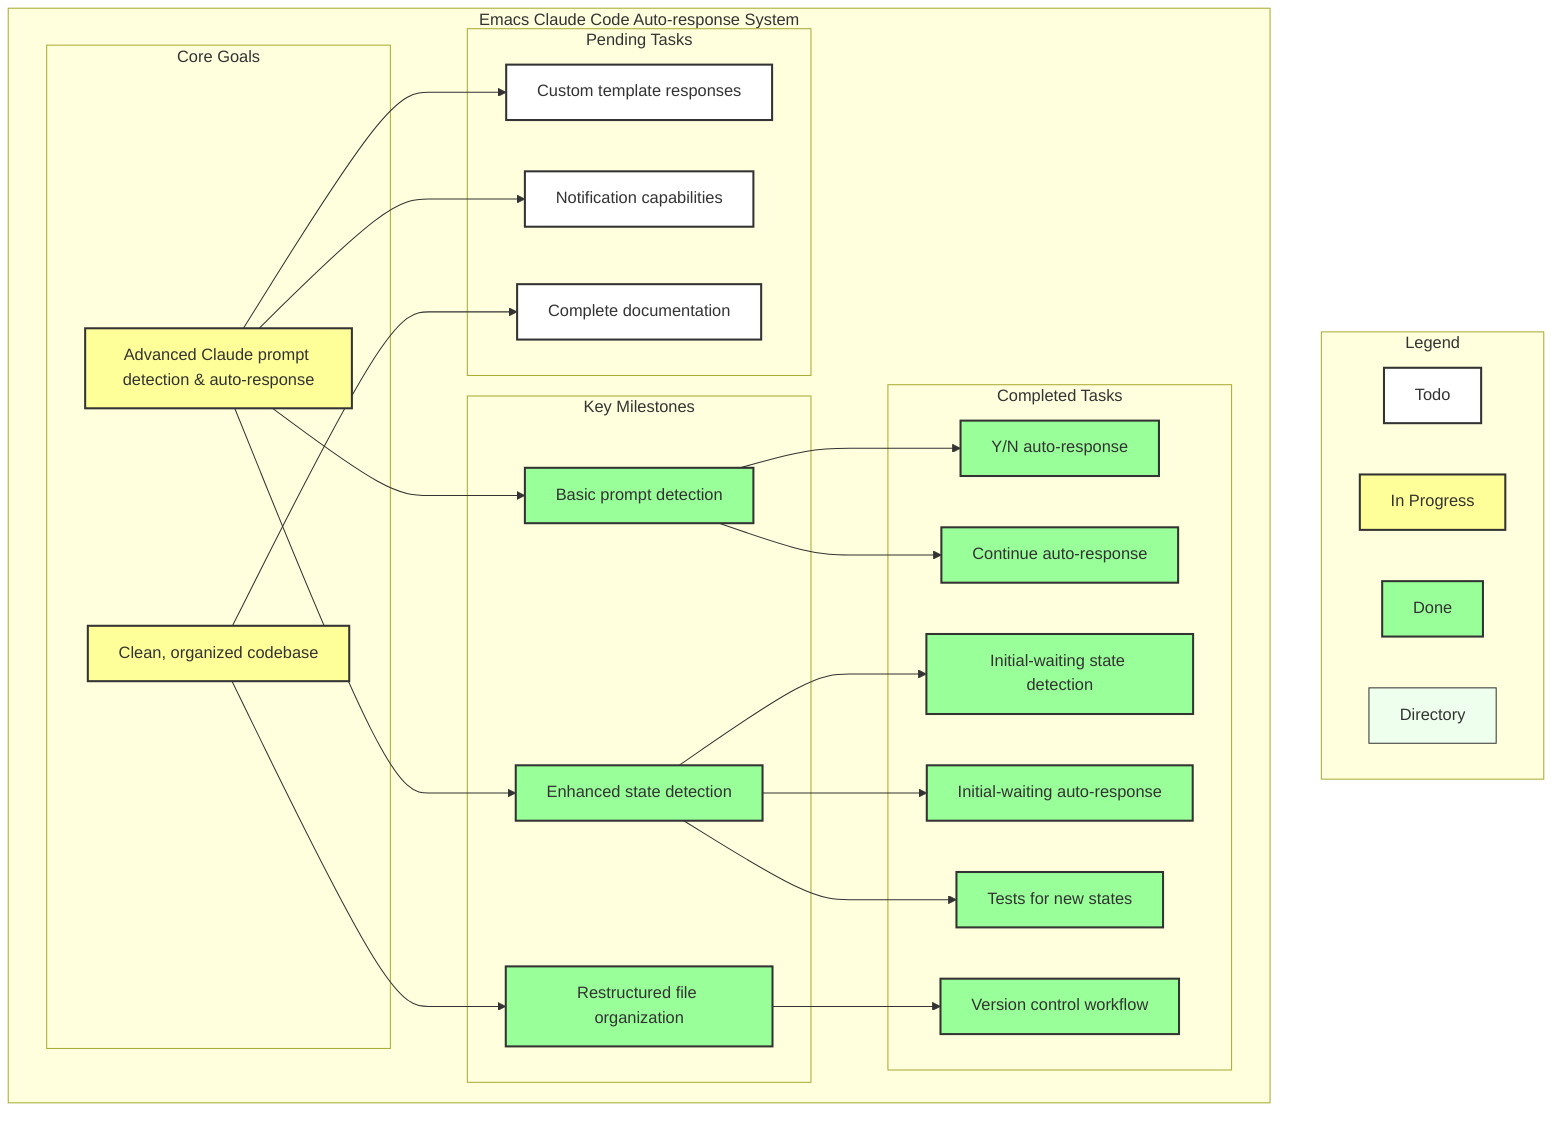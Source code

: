 graph TD
    subgraph Legend
        Z1[Todo]:::todo
        Z2[In Progress]:::inProgress
        Z3[Done]:::done
        Z4[Directory]:::directory
    end
    
    subgraph "Emacs Claude Code Auto-response System"
        subgraph "Core Goals"
            G1[Advanced Claude prompt detection & auto-response]:::inProgress
            G2[Clean, organized codebase]:::inProgress
        end
        
        subgraph "Key Milestones"
            M1[Basic prompt detection]:::done
            M2[Enhanced state detection]:::done
            M3[Restructured file organization]:::done
        end
        
        subgraph "Completed Tasks"
            T1[Y/N auto-response]:::done
            T2[Continue auto-response]:::done
            T3[Initial-waiting state detection]:::done
            T4[Initial-waiting auto-response]:::done
            T5[Tests for new states]:::done
            T6[Version control workflow]:::done
        end
        
        subgraph "Pending Tasks"
            P1[Custom template responses]:::todo
            P2[Notification capabilities]:::todo
            P3[Complete documentation]:::todo
        end
    end
    
    G1 --> M1
    G1 --> M2
    G2 --> M3
    
    M1 --> T1
    M1 --> T2
    M2 --> T3
    M2 --> T4
    M2 --> T5
    M3 --> T6
    
    G1 --> P1
    G1 --> P2
    G2 --> P3
    
    classDef todo fill:#fff,stroke:#333,stroke-width:2px;
    classDef inProgress fill:#ff9,stroke:#333,stroke-width:2px;
    classDef done fill:#9f9,stroke:#333,stroke-width:2px;
    classDef directory fill:#efe,stroke:#333,stroke-width:1px;